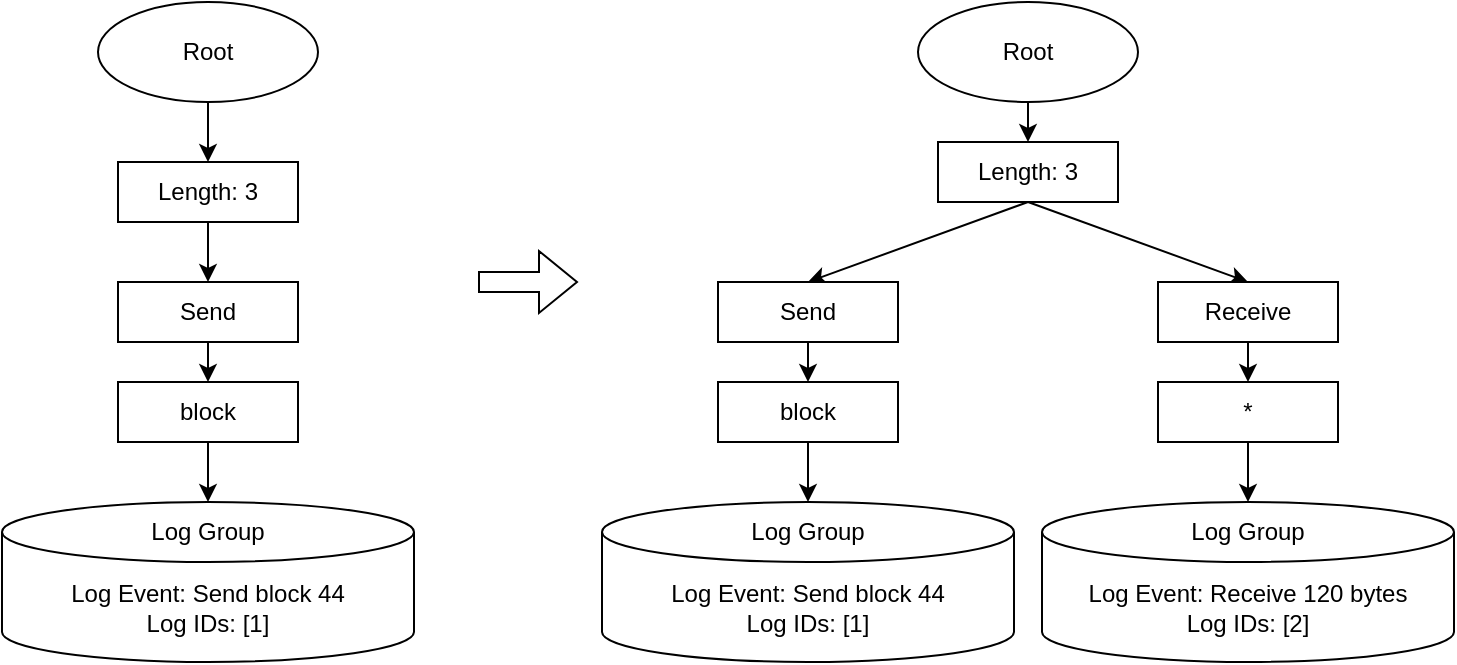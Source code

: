 <mxfile version="22.1.18" type="github">
  <diagram name="第 1 页" id="ncflZ5oSmSY4RX7Yyy6Q">
    <mxGraphModel dx="893" dy="490" grid="1" gridSize="10" guides="1" tooltips="1" connect="1" arrows="1" fold="1" page="1" pageScale="1" pageWidth="827" pageHeight="1169" math="0" shadow="0">
      <root>
        <mxCell id="0" />
        <mxCell id="1" parent="0" />
        <mxCell id="J0GhPKSvsJCZ_72CFxtK-2" style="rounded=0;orthogonalLoop=1;jettySize=auto;html=1;exitX=0.5;exitY=1;exitDx=0;exitDy=0;entryX=0.5;entryY=0;entryDx=0;entryDy=0;" edge="1" parent="1" source="J0GhPKSvsJCZ_72CFxtK-4" target="J0GhPKSvsJCZ_72CFxtK-9">
          <mxGeometry relative="1" as="geometry" />
        </mxCell>
        <mxCell id="J0GhPKSvsJCZ_72CFxtK-4" value="Root" style="ellipse;whiteSpace=wrap;html=1;" vertex="1" parent="1">
          <mxGeometry x="270" y="190" width="110" height="50" as="geometry" />
        </mxCell>
        <mxCell id="J0GhPKSvsJCZ_72CFxtK-8" style="rounded=0;orthogonalLoop=1;jettySize=auto;html=1;exitX=0.5;exitY=1;exitDx=0;exitDy=0;entryX=0.5;entryY=0;entryDx=0;entryDy=0;" edge="1" parent="1" source="J0GhPKSvsJCZ_72CFxtK-9" target="J0GhPKSvsJCZ_72CFxtK-42">
          <mxGeometry relative="1" as="geometry">
            <mxPoint x="325" y="310" as="targetPoint" />
          </mxGeometry>
        </mxCell>
        <mxCell id="J0GhPKSvsJCZ_72CFxtK-9" value="Length: 3" style="rounded=0;whiteSpace=wrap;html=1;" vertex="1" parent="1">
          <mxGeometry x="280" y="270" width="90" height="30" as="geometry" />
        </mxCell>
        <mxCell id="J0GhPKSvsJCZ_72CFxtK-35" value="Log Event: Send block 44&lt;br&gt;Log IDs: [1]" style="shape=cylinder3;whiteSpace=wrap;html=1;boundedLbl=1;backgroundOutline=1;size=15;" vertex="1" parent="1">
          <mxGeometry x="222" y="440" width="206" height="80" as="geometry" />
        </mxCell>
        <mxCell id="J0GhPKSvsJCZ_72CFxtK-36" value="Log Group" style="text;html=1;strokeColor=none;fillColor=none;align=center;verticalAlign=middle;whiteSpace=wrap;rounded=0;" vertex="1" parent="1">
          <mxGeometry x="295" y="440" width="60" height="30" as="geometry" />
        </mxCell>
        <mxCell id="J0GhPKSvsJCZ_72CFxtK-45" style="edgeStyle=orthogonalEdgeStyle;rounded=0;orthogonalLoop=1;jettySize=auto;html=1;exitX=0.5;exitY=1;exitDx=0;exitDy=0;entryX=0.5;entryY=0;entryDx=0;entryDy=0;" edge="1" parent="1" source="J0GhPKSvsJCZ_72CFxtK-42" target="J0GhPKSvsJCZ_72CFxtK-44">
          <mxGeometry relative="1" as="geometry" />
        </mxCell>
        <mxCell id="J0GhPKSvsJCZ_72CFxtK-42" value="Send" style="rounded=0;whiteSpace=wrap;html=1;" vertex="1" parent="1">
          <mxGeometry x="280" y="330" width="90" height="30" as="geometry" />
        </mxCell>
        <mxCell id="J0GhPKSvsJCZ_72CFxtK-46" style="edgeStyle=orthogonalEdgeStyle;rounded=0;orthogonalLoop=1;jettySize=auto;html=1;exitX=0.5;exitY=1;exitDx=0;exitDy=0;entryX=0.5;entryY=0;entryDx=0;entryDy=0;" edge="1" parent="1" source="J0GhPKSvsJCZ_72CFxtK-44" target="J0GhPKSvsJCZ_72CFxtK-36">
          <mxGeometry relative="1" as="geometry" />
        </mxCell>
        <mxCell id="J0GhPKSvsJCZ_72CFxtK-44" value="block" style="rounded=0;whiteSpace=wrap;html=1;" vertex="1" parent="1">
          <mxGeometry x="280" y="380" width="90" height="30" as="geometry" />
        </mxCell>
        <mxCell id="J0GhPKSvsJCZ_72CFxtK-47" style="rounded=0;orthogonalLoop=1;jettySize=auto;html=1;exitX=0.5;exitY=1;exitDx=0;exitDy=0;entryX=0.5;entryY=0;entryDx=0;entryDy=0;" edge="1" parent="1" source="J0GhPKSvsJCZ_72CFxtK-48" target="J0GhPKSvsJCZ_72CFxtK-50">
          <mxGeometry relative="1" as="geometry" />
        </mxCell>
        <mxCell id="J0GhPKSvsJCZ_72CFxtK-48" value="Root" style="ellipse;whiteSpace=wrap;html=1;" vertex="1" parent="1">
          <mxGeometry x="680" y="190" width="110" height="50" as="geometry" />
        </mxCell>
        <mxCell id="J0GhPKSvsJCZ_72CFxtK-63" style="rounded=0;orthogonalLoop=1;jettySize=auto;html=1;exitX=0.5;exitY=1;exitDx=0;exitDy=0;entryX=0.5;entryY=0;entryDx=0;entryDy=0;" edge="1" parent="1" source="J0GhPKSvsJCZ_72CFxtK-50" target="J0GhPKSvsJCZ_72CFxtK-54">
          <mxGeometry relative="1" as="geometry" />
        </mxCell>
        <mxCell id="J0GhPKSvsJCZ_72CFxtK-64" style="rounded=0;orthogonalLoop=1;jettySize=auto;html=1;exitX=0.5;exitY=1;exitDx=0;exitDy=0;entryX=0.5;entryY=0;entryDx=0;entryDy=0;" edge="1" parent="1" source="J0GhPKSvsJCZ_72CFxtK-50" target="J0GhPKSvsJCZ_72CFxtK-60">
          <mxGeometry relative="1" as="geometry" />
        </mxCell>
        <mxCell id="J0GhPKSvsJCZ_72CFxtK-50" value="Length: 3" style="rounded=0;whiteSpace=wrap;html=1;" vertex="1" parent="1">
          <mxGeometry x="690" y="260" width="90" height="30" as="geometry" />
        </mxCell>
        <mxCell id="J0GhPKSvsJCZ_72CFxtK-51" value="Log Event: Send block 44&lt;br&gt;Log IDs: [1]" style="shape=cylinder3;whiteSpace=wrap;html=1;boundedLbl=1;backgroundOutline=1;size=15;" vertex="1" parent="1">
          <mxGeometry x="522" y="440" width="206" height="80" as="geometry" />
        </mxCell>
        <mxCell id="J0GhPKSvsJCZ_72CFxtK-52" value="Log Group" style="text;html=1;strokeColor=none;fillColor=none;align=center;verticalAlign=middle;whiteSpace=wrap;rounded=0;" vertex="1" parent="1">
          <mxGeometry x="595" y="440" width="60" height="30" as="geometry" />
        </mxCell>
        <mxCell id="J0GhPKSvsJCZ_72CFxtK-53" style="edgeStyle=orthogonalEdgeStyle;rounded=0;orthogonalLoop=1;jettySize=auto;html=1;exitX=0.5;exitY=1;exitDx=0;exitDy=0;entryX=0.5;entryY=0;entryDx=0;entryDy=0;" edge="1" parent="1" source="J0GhPKSvsJCZ_72CFxtK-54" target="J0GhPKSvsJCZ_72CFxtK-56">
          <mxGeometry relative="1" as="geometry" />
        </mxCell>
        <mxCell id="J0GhPKSvsJCZ_72CFxtK-54" value="Send" style="rounded=0;whiteSpace=wrap;html=1;" vertex="1" parent="1">
          <mxGeometry x="580" y="330" width="90" height="30" as="geometry" />
        </mxCell>
        <mxCell id="J0GhPKSvsJCZ_72CFxtK-55" style="edgeStyle=orthogonalEdgeStyle;rounded=0;orthogonalLoop=1;jettySize=auto;html=1;exitX=0.5;exitY=1;exitDx=0;exitDy=0;entryX=0.5;entryY=0;entryDx=0;entryDy=0;" edge="1" parent="1" source="J0GhPKSvsJCZ_72CFxtK-56" target="J0GhPKSvsJCZ_72CFxtK-52">
          <mxGeometry relative="1" as="geometry" />
        </mxCell>
        <mxCell id="J0GhPKSvsJCZ_72CFxtK-56" value="block" style="rounded=0;whiteSpace=wrap;html=1;" vertex="1" parent="1">
          <mxGeometry x="580" y="380" width="90" height="30" as="geometry" />
        </mxCell>
        <mxCell id="J0GhPKSvsJCZ_72CFxtK-57" value="Log Event: Receive 120 bytes&lt;br&gt;Log IDs: [2]" style="shape=cylinder3;whiteSpace=wrap;html=1;boundedLbl=1;backgroundOutline=1;size=15;" vertex="1" parent="1">
          <mxGeometry x="742" y="440" width="206" height="80" as="geometry" />
        </mxCell>
        <mxCell id="J0GhPKSvsJCZ_72CFxtK-58" value="Log Group" style="text;html=1;strokeColor=none;fillColor=none;align=center;verticalAlign=middle;whiteSpace=wrap;rounded=0;" vertex="1" parent="1">
          <mxGeometry x="815" y="440" width="60" height="30" as="geometry" />
        </mxCell>
        <mxCell id="J0GhPKSvsJCZ_72CFxtK-59" style="edgeStyle=orthogonalEdgeStyle;rounded=0;orthogonalLoop=1;jettySize=auto;html=1;exitX=0.5;exitY=1;exitDx=0;exitDy=0;entryX=0.5;entryY=0;entryDx=0;entryDy=0;" edge="1" parent="1" source="J0GhPKSvsJCZ_72CFxtK-60" target="J0GhPKSvsJCZ_72CFxtK-62">
          <mxGeometry relative="1" as="geometry" />
        </mxCell>
        <mxCell id="J0GhPKSvsJCZ_72CFxtK-60" value="Receive" style="rounded=0;whiteSpace=wrap;html=1;" vertex="1" parent="1">
          <mxGeometry x="800" y="330" width="90" height="30" as="geometry" />
        </mxCell>
        <mxCell id="J0GhPKSvsJCZ_72CFxtK-61" style="edgeStyle=orthogonalEdgeStyle;rounded=0;orthogonalLoop=1;jettySize=auto;html=1;exitX=0.5;exitY=1;exitDx=0;exitDy=0;entryX=0.5;entryY=0;entryDx=0;entryDy=0;" edge="1" parent="1" source="J0GhPKSvsJCZ_72CFxtK-62" target="J0GhPKSvsJCZ_72CFxtK-58">
          <mxGeometry relative="1" as="geometry" />
        </mxCell>
        <mxCell id="J0GhPKSvsJCZ_72CFxtK-62" value="*" style="rounded=0;whiteSpace=wrap;html=1;" vertex="1" parent="1">
          <mxGeometry x="800" y="380" width="90" height="30" as="geometry" />
        </mxCell>
        <mxCell id="J0GhPKSvsJCZ_72CFxtK-65" value="" style="shape=flexArrow;endArrow=classic;html=1;rounded=0;" edge="1" parent="1">
          <mxGeometry width="50" height="50" relative="1" as="geometry">
            <mxPoint x="460" y="330" as="sourcePoint" />
            <mxPoint x="510" y="330" as="targetPoint" />
          </mxGeometry>
        </mxCell>
      </root>
    </mxGraphModel>
  </diagram>
</mxfile>
